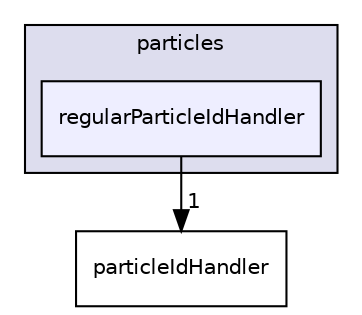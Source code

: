 digraph "src/Particles/particles/regularParticleIdHandler" {
  compound=true
  node [ fontsize="10", fontname="Helvetica"];
  edge [ labelfontsize="10", labelfontname="Helvetica"];
  subgraph clusterdir_b351bcc3c60d144476bd2e30437abfde {
    graph [ bgcolor="#ddddee", pencolor="black", label="particles" fontname="Helvetica", fontsize="10", URL="dir_b351bcc3c60d144476bd2e30437abfde.html"]
  dir_4ed8f90d575c23a2838162252cb36468 [shape=box, label="regularParticleIdHandler", style="filled", fillcolor="#eeeeff", pencolor="black", URL="dir_4ed8f90d575c23a2838162252cb36468.html"];
  }
  dir_8bc24349fa0634bc52689ddce350f25a [shape=box label="particleIdHandler" URL="dir_8bc24349fa0634bc52689ddce350f25a.html"];
  dir_4ed8f90d575c23a2838162252cb36468->dir_8bc24349fa0634bc52689ddce350f25a [headlabel="1", labeldistance=1.5 headhref="dir_000077_000076.html"];
}

